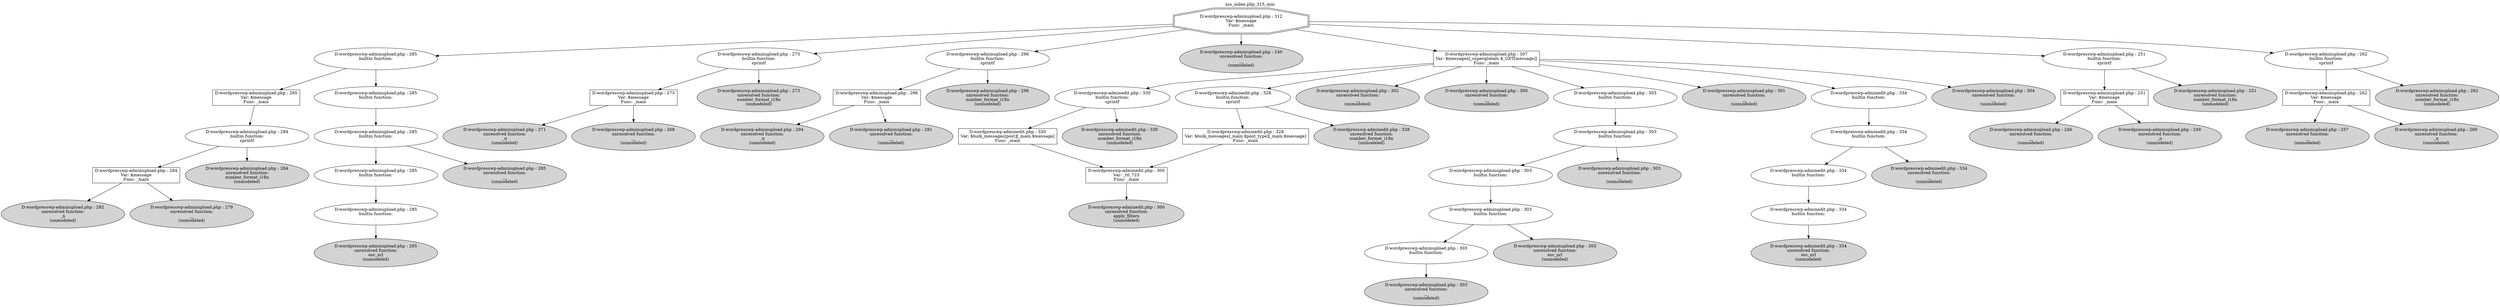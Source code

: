 digraph cfg {
  label="xss_index.php_315_min";
  labelloc=t;
  n1 [shape=doubleoctagon, label="D:\wordpress\wp-admin\upload.php : 312\nVar: $message\nFunc: _main\n"];
  n2 [shape=ellipse, label="D:\wordpress\wp-admin\upload.php : 285\nbuiltin function:\n.\n"];
  n3 [shape=box, label="D:\wordpress\wp-admin\upload.php : 285\nVar: $message\nFunc: _main\n"];
  n4 [shape=ellipse, label="D:\wordpress\wp-admin\upload.php : 284\nbuiltin function:\nsprintf\n"];
  n5 [shape=box, label="D:\wordpress\wp-admin\upload.php : 284\nVar: $message\nFunc: _main\n"];
  n6 [shape=ellipse, label="D:\wordpress\wp-admin\upload.php : 282\nunresolved function:\n_n\n(unmodeled)\n",style=filled];
  n7 [shape=ellipse, label="D:\wordpress\wp-admin\upload.php : 279\nunresolved function:\n__\n(unmodeled)\n",style=filled];
  n8 [shape=ellipse, label="D:\wordpress\wp-admin\upload.php : 284\nunresolved function:\nnumber_format_i18n\n(unmodeled)\n",style=filled];
  n9 [shape=ellipse, label="D:\wordpress\wp-admin\upload.php : 285\nbuiltin function:\n.\n"];
  n10 [shape=ellipse, label="D:\wordpress\wp-admin\upload.php : 285\nbuiltin function:\n.\n"];
  n11 [shape=ellipse, label="D:\wordpress\wp-admin\upload.php : 285\nbuiltin function:\n.\n"];
  n12 [shape=ellipse, label="D:\wordpress\wp-admin\upload.php : 285\nbuiltin function:\n.\n"];
  n13 [shape=ellipse, label="D:\wordpress\wp-admin\upload.php : 285\nunresolved function:\nesc_url\n(unmodeled)\n",style=filled];
  n14 [shape=ellipse, label="D:\wordpress\wp-admin\upload.php : 285\nunresolved function:\n__\n(unmodeled)\n",style=filled];
  n15 [shape=ellipse, label="D:\wordpress\wp-admin\upload.php : 273\nbuiltin function:\nsprintf\n"];
  n16 [shape=box, label="D:\wordpress\wp-admin\upload.php : 273\nVar: $message\nFunc: _main\n"];
  n17 [shape=ellipse, label="D:\wordpress\wp-admin\upload.php : 271\nunresolved function:\n_n\n(unmodeled)\n",style=filled];
  n18 [shape=ellipse, label="D:\wordpress\wp-admin\upload.php : 268\nunresolved function:\n__\n(unmodeled)\n",style=filled];
  n19 [shape=ellipse, label="D:\wordpress\wp-admin\upload.php : 273\nunresolved function:\nnumber_format_i18n\n(unmodeled)\n",style=filled];
  n20 [shape=ellipse, label="D:\wordpress\wp-admin\upload.php : 296\nbuiltin function:\nsprintf\n"];
  n21 [shape=box, label="D:\wordpress\wp-admin\upload.php : 296\nVar: $message\nFunc: _main\n"];
  n22 [shape=ellipse, label="D:\wordpress\wp-admin\upload.php : 294\nunresolved function:\n_n\n(unmodeled)\n",style=filled];
  n23 [shape=ellipse, label="D:\wordpress\wp-admin\upload.php : 291\nunresolved function:\n__\n(unmodeled)\n",style=filled];
  n24 [shape=ellipse, label="D:\wordpress\wp-admin\upload.php : 296\nunresolved function:\nnumber_format_i18n\n(unmodeled)\n",style=filled];
  n25 [shape=ellipse, label="D:\wordpress\wp-admin\upload.php : 240\nunresolved function:\n__\n(unmodeled)\n",style=filled];
  n26 [shape=box, label="D:\wordpress\wp-admin\upload.php : 307\nVar: $messages[_superglobals.$_GET[message]]\nFunc: _main\n"];
  n27 [shape=ellipse, label="D:\wordpress\wp-admin\edit.php : 330\nbuiltin function:\nsprintf\n"];
  n28 [shape=box, label="D:\wordpress\wp-admin\edit.php : 330\nVar: $bulk_messages[post][_main.$message]\nFunc: _main\n"];
  n29 [shape=box, label="D:\wordpress\wp-admin\edit.php : 300\nVar: _t0_723\nFunc: _main\n"];
  n30 [shape=ellipse, label="D:\wordpress\wp-admin\edit.php : 300\nunresolved function:\napply_filters\n(unmodeled)\n",style=filled];
  n31 [shape=ellipse, label="D:\wordpress\wp-admin\edit.php : 330\nunresolved function:\nnumber_format_i18n\n(unmodeled)\n",style=filled];
  n32 [shape=ellipse, label="D:\wordpress\wp-admin\upload.php : 302\nunresolved function:\n__\n(unmodeled)\n",style=filled];
  n33 [shape=ellipse, label="D:\wordpress\wp-admin\upload.php : 300\nunresolved function:\n__\n(unmodeled)\n",style=filled];
  n34 [shape=ellipse, label="D:\wordpress\wp-admin\upload.php : 303\nbuiltin function:\n.\n"];
  n35 [shape=ellipse, label="D:\wordpress\wp-admin\upload.php : 303\nbuiltin function:\n.\n"];
  n36 [shape=ellipse, label="D:\wordpress\wp-admin\upload.php : 303\nbuiltin function:\n.\n"];
  n37 [shape=ellipse, label="D:\wordpress\wp-admin\upload.php : 303\nbuiltin function:\n.\n"];
  n38 [shape=ellipse, label="D:\wordpress\wp-admin\upload.php : 303\nbuiltin function:\n.\n"];
  n39 [shape=ellipse, label="D:\wordpress\wp-admin\upload.php : 303\nunresolved function:\n__\n(unmodeled)\n",style=filled];
  n40 [shape=ellipse, label="D:\wordpress\wp-admin\upload.php : 303\nunresolved function:\nesc_url\n(unmodeled)\n",style=filled];
  n41 [shape=ellipse, label="D:\wordpress\wp-admin\upload.php : 303\nunresolved function:\n__\n(unmodeled)\n",style=filled];
  n42 [shape=ellipse, label="D:\wordpress\wp-admin\upload.php : 301\nunresolved function:\n__\n(unmodeled)\n",style=filled];
  n43 [shape=ellipse, label="D:\wordpress\wp-admin\edit.php : 328\nbuiltin function:\nsprintf\n"];
  n44 [shape=box, label="D:\wordpress\wp-admin\edit.php : 328\nVar: $bulk_messages[_main.$post_type][_main.$message]\nFunc: _main\n"];
  n45 [shape=ellipse, label="D:\wordpress\wp-admin\edit.php : 328\nunresolved function:\nnumber_format_i18n\n(unmodeled)\n",style=filled];
  n46 [shape=ellipse, label="D:\wordpress\wp-admin\edit.php : 334\nbuiltin function:\n.\n"];
  n47 [shape=ellipse, label="D:\wordpress\wp-admin\edit.php : 334\nbuiltin function:\n.\n"];
  n48 [shape=ellipse, label="D:\wordpress\wp-admin\edit.php : 334\nbuiltin function:\n.\n"];
  n49 [shape=ellipse, label="D:\wordpress\wp-admin\edit.php : 334\nbuiltin function:\n.\n"];
  n50 [shape=ellipse, label="D:\wordpress\wp-admin\edit.php : 334\nunresolved function:\nesc_url\n(unmodeled)\n",style=filled];
  n51 [shape=ellipse, label="D:\wordpress\wp-admin\edit.php : 334\nunresolved function:\n__\n(unmodeled)\n",style=filled];
  n52 [shape=ellipse, label="D:\wordpress\wp-admin\upload.php : 304\nunresolved function:\n__\n(unmodeled)\n",style=filled];
  n53 [shape=ellipse, label="D:\wordpress\wp-admin\upload.php : 251\nbuiltin function:\nsprintf\n"];
  n54 [shape=box, label="D:\wordpress\wp-admin\upload.php : 251\nVar: $message\nFunc: _main\n"];
  n55 [shape=ellipse, label="D:\wordpress\wp-admin\upload.php : 246\nunresolved function:\n__\n(unmodeled)\n",style=filled];
  n56 [shape=ellipse, label="D:\wordpress\wp-admin\upload.php : 249\nunresolved function:\n_n\n(unmodeled)\n",style=filled];
  n57 [shape=ellipse, label="D:\wordpress\wp-admin\upload.php : 251\nunresolved function:\nnumber_format_i18n\n(unmodeled)\n",style=filled];
  n58 [shape=ellipse, label="D:\wordpress\wp-admin\upload.php : 262\nbuiltin function:\nsprintf\n"];
  n59 [shape=box, label="D:\wordpress\wp-admin\upload.php : 262\nVar: $message\nFunc: _main\n"];
  n60 [shape=ellipse, label="D:\wordpress\wp-admin\upload.php : 257\nunresolved function:\n__\n(unmodeled)\n",style=filled];
  n61 [shape=ellipse, label="D:\wordpress\wp-admin\upload.php : 260\nunresolved function:\n_n\n(unmodeled)\n",style=filled];
  n62 [shape=ellipse, label="D:\wordpress\wp-admin\upload.php : 262\nunresolved function:\nnumber_format_i18n\n(unmodeled)\n",style=filled];
  n1 -> n2;
  n1 -> n15;
  n1 -> n20;
  n1 -> n25;
  n1 -> n26;
  n1 -> n53;
  n1 -> n58;
  n2 -> n3;
  n2 -> n9;
  n3 -> n4;
  n4 -> n5;
  n4 -> n8;
  n5 -> n6;
  n5 -> n7;
  n9 -> n10;
  n10 -> n11;
  n10 -> n14;
  n11 -> n12;
  n12 -> n13;
  n15 -> n16;
  n15 -> n19;
  n16 -> n17;
  n16 -> n18;
  n20 -> n21;
  n20 -> n24;
  n21 -> n22;
  n21 -> n23;
  n26 -> n27;
  n26 -> n32;
  n26 -> n33;
  n26 -> n34;
  n26 -> n42;
  n26 -> n43;
  n26 -> n46;
  n26 -> n52;
  n27 -> n28;
  n27 -> n31;
  n28 -> n29;
  n29 -> n30;
  n34 -> n35;
  n35 -> n36;
  n35 -> n41;
  n36 -> n37;
  n37 -> n38;
  n37 -> n40;
  n38 -> n39;
  n43 -> n44;
  n43 -> n45;
  n44 -> n29;
  n46 -> n47;
  n47 -> n48;
  n47 -> n51;
  n48 -> n49;
  n49 -> n50;
  n53 -> n54;
  n53 -> n57;
  n54 -> n55;
  n54 -> n56;
  n58 -> n59;
  n58 -> n62;
  n59 -> n60;
  n59 -> n61;
}
